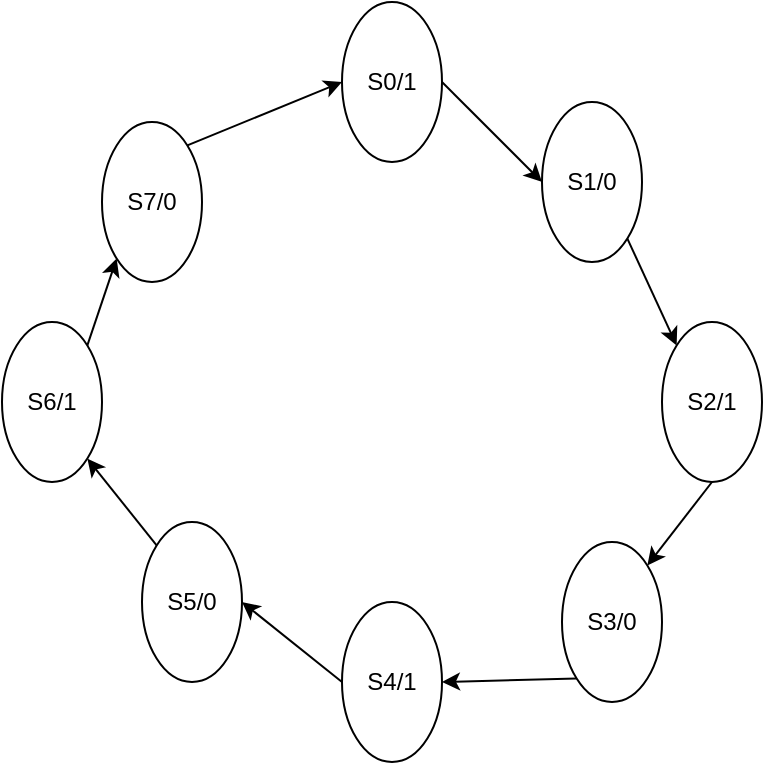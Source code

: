 <mxfile version="22.1.1" type="device">
  <diagram name="Page-1" id="sDtnHaCR7-iM3lxrPlRU">
    <mxGraphModel dx="1290" dy="522" grid="0" gridSize="10" guides="1" tooltips="1" connect="1" arrows="1" fold="1" page="1" pageScale="1" pageWidth="827" pageHeight="1169" math="0" shadow="0">
      <root>
        <mxCell id="0" />
        <mxCell id="1" parent="0" />
        <mxCell id="KgwbxJTax3cdy-o9lzFW-1" value="S0/1" style="ellipse;whiteSpace=wrap;html=1;" vertex="1" parent="1">
          <mxGeometry x="390" y="80" width="50" height="80" as="geometry" />
        </mxCell>
        <mxCell id="KgwbxJTax3cdy-o9lzFW-2" value="S1/0" style="ellipse;whiteSpace=wrap;html=1;" vertex="1" parent="1">
          <mxGeometry x="490" y="130" width="50" height="80" as="geometry" />
        </mxCell>
        <mxCell id="KgwbxJTax3cdy-o9lzFW-3" value="S2/1" style="ellipse;whiteSpace=wrap;html=1;" vertex="1" parent="1">
          <mxGeometry x="550" y="240" width="50" height="80" as="geometry" />
        </mxCell>
        <mxCell id="KgwbxJTax3cdy-o9lzFW-4" value="S4/1" style="ellipse;whiteSpace=wrap;html=1;" vertex="1" parent="1">
          <mxGeometry x="390" y="380" width="50" height="80" as="geometry" />
        </mxCell>
        <mxCell id="KgwbxJTax3cdy-o9lzFW-5" value="S7/0" style="ellipse;whiteSpace=wrap;html=1;" vertex="1" parent="1">
          <mxGeometry x="270" y="140" width="50" height="80" as="geometry" />
        </mxCell>
        <mxCell id="KgwbxJTax3cdy-o9lzFW-6" value="S6/1" style="ellipse;whiteSpace=wrap;html=1;" vertex="1" parent="1">
          <mxGeometry x="220" y="240" width="50" height="80" as="geometry" />
        </mxCell>
        <mxCell id="KgwbxJTax3cdy-o9lzFW-7" value="S5/0" style="ellipse;whiteSpace=wrap;html=1;" vertex="1" parent="1">
          <mxGeometry x="290" y="340" width="50" height="80" as="geometry" />
        </mxCell>
        <mxCell id="KgwbxJTax3cdy-o9lzFW-8" value="S3/0" style="ellipse;whiteSpace=wrap;html=1;" vertex="1" parent="1">
          <mxGeometry x="500" y="350" width="50" height="80" as="geometry" />
        </mxCell>
        <mxCell id="KgwbxJTax3cdy-o9lzFW-11" value="" style="endArrow=classic;html=1;rounded=0;exitX=1;exitY=0.5;exitDx=0;exitDy=0;entryX=0;entryY=0.5;entryDx=0;entryDy=0;" edge="1" parent="1" source="KgwbxJTax3cdy-o9lzFW-1" target="KgwbxJTax3cdy-o9lzFW-2">
          <mxGeometry width="50" height="50" relative="1" as="geometry">
            <mxPoint x="390" y="300" as="sourcePoint" />
            <mxPoint x="440" y="250" as="targetPoint" />
          </mxGeometry>
        </mxCell>
        <mxCell id="KgwbxJTax3cdy-o9lzFW-12" value="" style="endArrow=classic;html=1;rounded=0;exitX=1;exitY=1;exitDx=0;exitDy=0;entryX=0;entryY=0;entryDx=0;entryDy=0;" edge="1" parent="1" source="KgwbxJTax3cdy-o9lzFW-2" target="KgwbxJTax3cdy-o9lzFW-3">
          <mxGeometry width="50" height="50" relative="1" as="geometry">
            <mxPoint x="560" y="180" as="sourcePoint" />
            <mxPoint x="610" y="230" as="targetPoint" />
          </mxGeometry>
        </mxCell>
        <mxCell id="KgwbxJTax3cdy-o9lzFW-13" value="" style="endArrow=classic;html=1;rounded=0;exitX=0.5;exitY=1;exitDx=0;exitDy=0;entryX=1;entryY=0;entryDx=0;entryDy=0;" edge="1" parent="1" source="KgwbxJTax3cdy-o9lzFW-3" target="KgwbxJTax3cdy-o9lzFW-8">
          <mxGeometry width="50" height="50" relative="1" as="geometry">
            <mxPoint x="540" y="320" as="sourcePoint" />
            <mxPoint x="590" y="370" as="targetPoint" />
          </mxGeometry>
        </mxCell>
        <mxCell id="KgwbxJTax3cdy-o9lzFW-14" value="" style="endArrow=classic;html=1;rounded=0;exitX=0;exitY=1;exitDx=0;exitDy=0;entryX=1;entryY=0.5;entryDx=0;entryDy=0;" edge="1" parent="1" source="KgwbxJTax3cdy-o9lzFW-8" target="KgwbxJTax3cdy-o9lzFW-4">
          <mxGeometry width="50" height="50" relative="1" as="geometry">
            <mxPoint x="440" y="410" as="sourcePoint" />
            <mxPoint x="490" y="460" as="targetPoint" />
          </mxGeometry>
        </mxCell>
        <mxCell id="KgwbxJTax3cdy-o9lzFW-15" value="" style="endArrow=classic;html=1;rounded=0;exitX=0;exitY=0.5;exitDx=0;exitDy=0;entryX=1;entryY=0.5;entryDx=0;entryDy=0;" edge="1" parent="1" source="KgwbxJTax3cdy-o9lzFW-4" target="KgwbxJTax3cdy-o9lzFW-7">
          <mxGeometry width="50" height="50" relative="1" as="geometry">
            <mxPoint x="480" y="160" as="sourcePoint" />
            <mxPoint x="530" y="210" as="targetPoint" />
          </mxGeometry>
        </mxCell>
        <mxCell id="KgwbxJTax3cdy-o9lzFW-16" value="" style="endArrow=classic;html=1;rounded=0;exitX=0;exitY=0;exitDx=0;exitDy=0;entryX=1;entryY=1;entryDx=0;entryDy=0;" edge="1" parent="1" source="KgwbxJTax3cdy-o9lzFW-7" target="KgwbxJTax3cdy-o9lzFW-6">
          <mxGeometry width="50" height="50" relative="1" as="geometry">
            <mxPoint x="490" y="170" as="sourcePoint" />
            <mxPoint x="540" y="220" as="targetPoint" />
          </mxGeometry>
        </mxCell>
        <mxCell id="KgwbxJTax3cdy-o9lzFW-17" value="" style="endArrow=classic;html=1;rounded=0;exitX=1;exitY=0;exitDx=0;exitDy=0;entryX=0;entryY=1;entryDx=0;entryDy=0;" edge="1" parent="1" source="KgwbxJTax3cdy-o9lzFW-6" target="KgwbxJTax3cdy-o9lzFW-5">
          <mxGeometry width="50" height="50" relative="1" as="geometry">
            <mxPoint x="500" y="180" as="sourcePoint" />
            <mxPoint x="550" y="230" as="targetPoint" />
          </mxGeometry>
        </mxCell>
        <mxCell id="KgwbxJTax3cdy-o9lzFW-18" value="" style="endArrow=classic;html=1;rounded=0;exitX=1;exitY=0;exitDx=0;exitDy=0;entryX=0;entryY=0.5;entryDx=0;entryDy=0;" edge="1" parent="1" source="KgwbxJTax3cdy-o9lzFW-5" target="KgwbxJTax3cdy-o9lzFW-1">
          <mxGeometry width="50" height="50" relative="1" as="geometry">
            <mxPoint x="510" y="190" as="sourcePoint" />
            <mxPoint x="560" y="240" as="targetPoint" />
          </mxGeometry>
        </mxCell>
      </root>
    </mxGraphModel>
  </diagram>
</mxfile>
